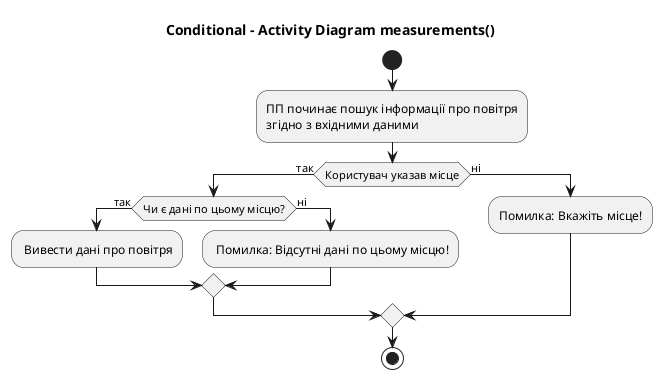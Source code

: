 @startuml

title Conditional - Activity Diagram measurements() 

start

:ПП починає пошук інформації про повітря\nзгідно з вхідними даними;


if (Користувач указав місце) then (так)
  if (Чи є дані по цьому місцю?) then (так)
    : Вивести дані про повітря;
  else (ні)
    : Помилка: Відсутні дані по цьому місцю!;
  endif
else (ні)
  :Помилка: Вкажіть місце!;
endif

stop

@enduml
